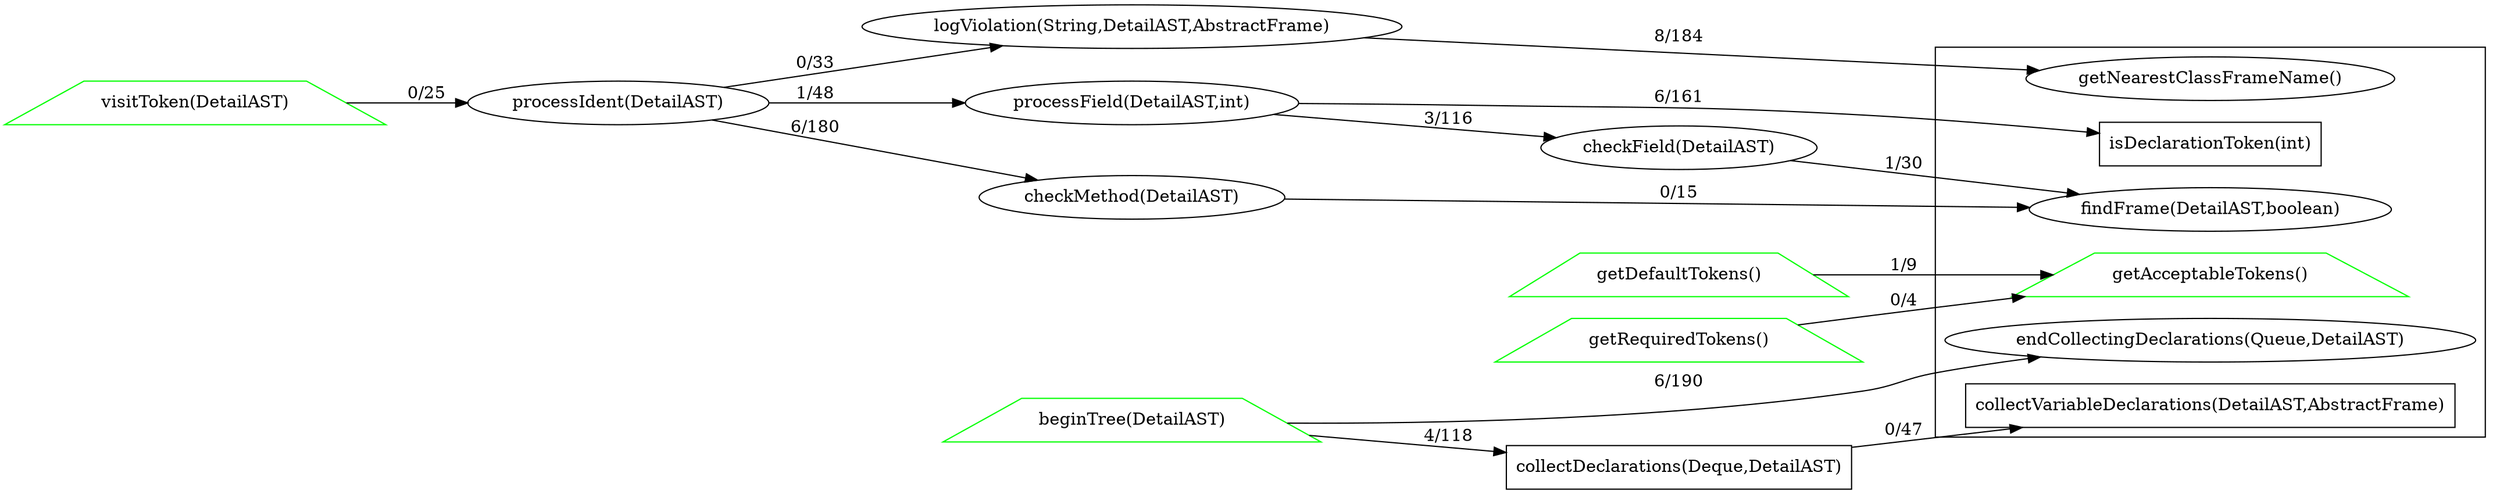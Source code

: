 digraph dependencies {
rankdir = "LR";
subgraph clustersimple {
"collectVariableDeclarations(DetailAST,AbstractFrame)" [ color="#000000ff" shape="polygon" ];
"endCollectingDeclarations(Queue,DetailAST)" [ color="#000000ff" ];
"findFrame(DetailAST,boolean)" [ color="#000000ff" ];
"isDeclarationToken(int)" [ color="#000000ff" shape="polygon" ];
"getNearestClassFrameName()" [ color="#000000ff" ];
"getAcceptableTokens()" [ color="#00ff00ff" shape="trapezium" ];
}
"checkField(DetailAST)" [ color="#000000ff" ];
"checkMethod(DetailAST)" [ color="#000000ff" ];
"getDefaultTokens()" [ color="#00ff00ff" shape="trapezium" ];
"getRequiredTokens()" [ color="#00ff00ff" shape="trapezium" ];
"beginTree(DetailAST)" [ color="#00ff00ff" shape="trapezium" ];
"visitToken(DetailAST)" [ color="#00ff00ff" shape="trapezium" ];
"processIdent(DetailAST)" [ color="#000000ff" ];
"logViolation(String,DetailAST,AbstractFrame)" [ color="#000000ff" ];
"processField(DetailAST,int)" [ color="#000000ff" ];
"collectDeclarations(Deque,DetailAST)" [ color="#000000ff" shape="polygon" ];
"checkField(DetailAST)" -> "findFrame(DetailAST,boolean)" [ label="1/30" ];
"checkMethod(DetailAST)" -> "findFrame(DetailAST,boolean)" [ label="0/15" ];
"getDefaultTokens()" -> "getAcceptableTokens()" [ label="1/9" ];
"getRequiredTokens()" -> "getAcceptableTokens()" [ label="0/4" ];
"beginTree(DetailAST)" -> "endCollectingDeclarations(Queue,DetailAST)" [ label="6/190" ];
"beginTree(DetailAST)" -> "collectDeclarations(Deque,DetailAST)" [ label="4/118" ];
"visitToken(DetailAST)" -> "processIdent(DetailAST)" [ label="0/25" ];
"processIdent(DetailAST)" -> "checkMethod(DetailAST)" [ label="6/180" ];
"processIdent(DetailAST)" -> "logViolation(String,DetailAST,AbstractFrame)" [ label="0/33" ];
"processIdent(DetailAST)" -> "processField(DetailAST,int)" [ label="1/48" ];
"logViolation(String,DetailAST,AbstractFrame)" -> "getNearestClassFrameName()" [ label="8/184" ];
"processField(DetailAST,int)" -> "checkField(DetailAST)" [ label="3/116" ];
"processField(DetailAST,int)" -> "isDeclarationToken(int)" [ label="6/161" ];
"collectDeclarations(Deque,DetailAST)" -> "collectVariableDeclarations(DetailAST,AbstractFrame)" [ label="0/47" ];
/*
Legend
Node border color:
    a) GREEN - public
    b) YELLOW - protected
    c) BLACK - private
    d) BLUE - default
Node shape:
    if static - rectangle
    otherwise if override - trapezium
    otherwise if overloaded - triangle
    otherwise ellipse

*/
}